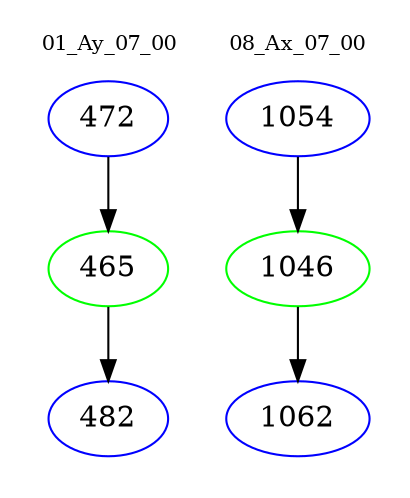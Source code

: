 digraph{
subgraph cluster_0 {
color = white
label = "01_Ay_07_00";
fontsize=10;
T0_472 [label="472", color="blue"]
T0_472 -> T0_465 [color="black"]
T0_465 [label="465", color="green"]
T0_465 -> T0_482 [color="black"]
T0_482 [label="482", color="blue"]
}
subgraph cluster_1 {
color = white
label = "08_Ax_07_00";
fontsize=10;
T1_1054 [label="1054", color="blue"]
T1_1054 -> T1_1046 [color="black"]
T1_1046 [label="1046", color="green"]
T1_1046 -> T1_1062 [color="black"]
T1_1062 [label="1062", color="blue"]
}
}
